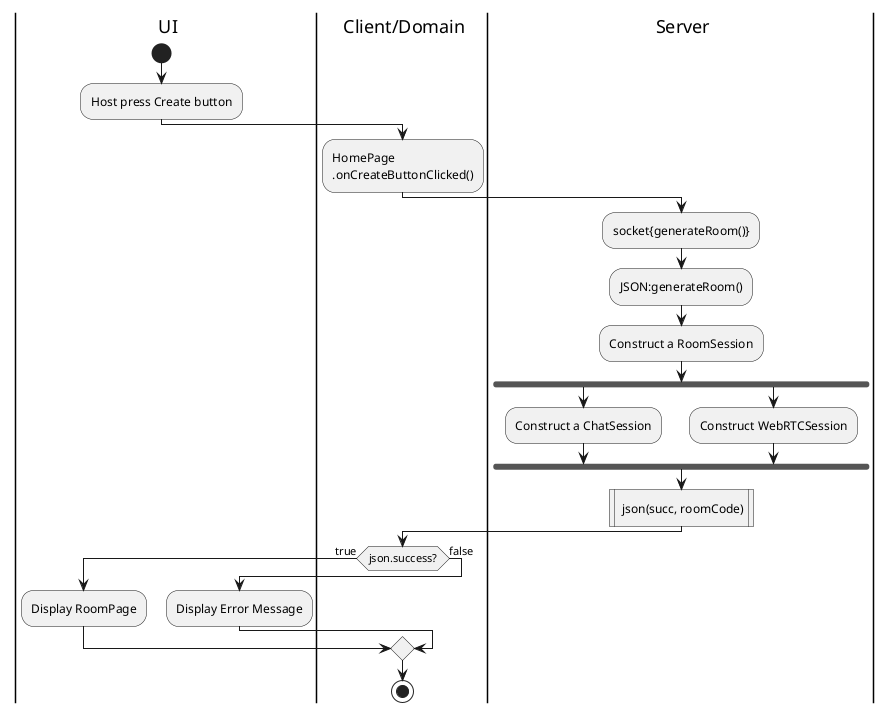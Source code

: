 @startuml ActivityDiagramCreateRoom
skinparam linetype ortho

|ui| UI
start

:Host press Create button;

|cd| Client/Domain
:HomePage
.onCreateButtonClicked();

|sd| Server
:socket{generateRoom()};
:JSON:generateRoom();
:Construct a RoomSession;
fork
    :Construct a ChatSession;
fork again
    :Construct WebRTCSession;
end fork
: json(succ, roomCode)|

|cd|
if (json.success?) is (true) then
|ui| UI
:Display RoomPage;
else (false)
|ui| UI
:Display Error Message;
|ui| UI
endif

|cd|
stop
@enduml